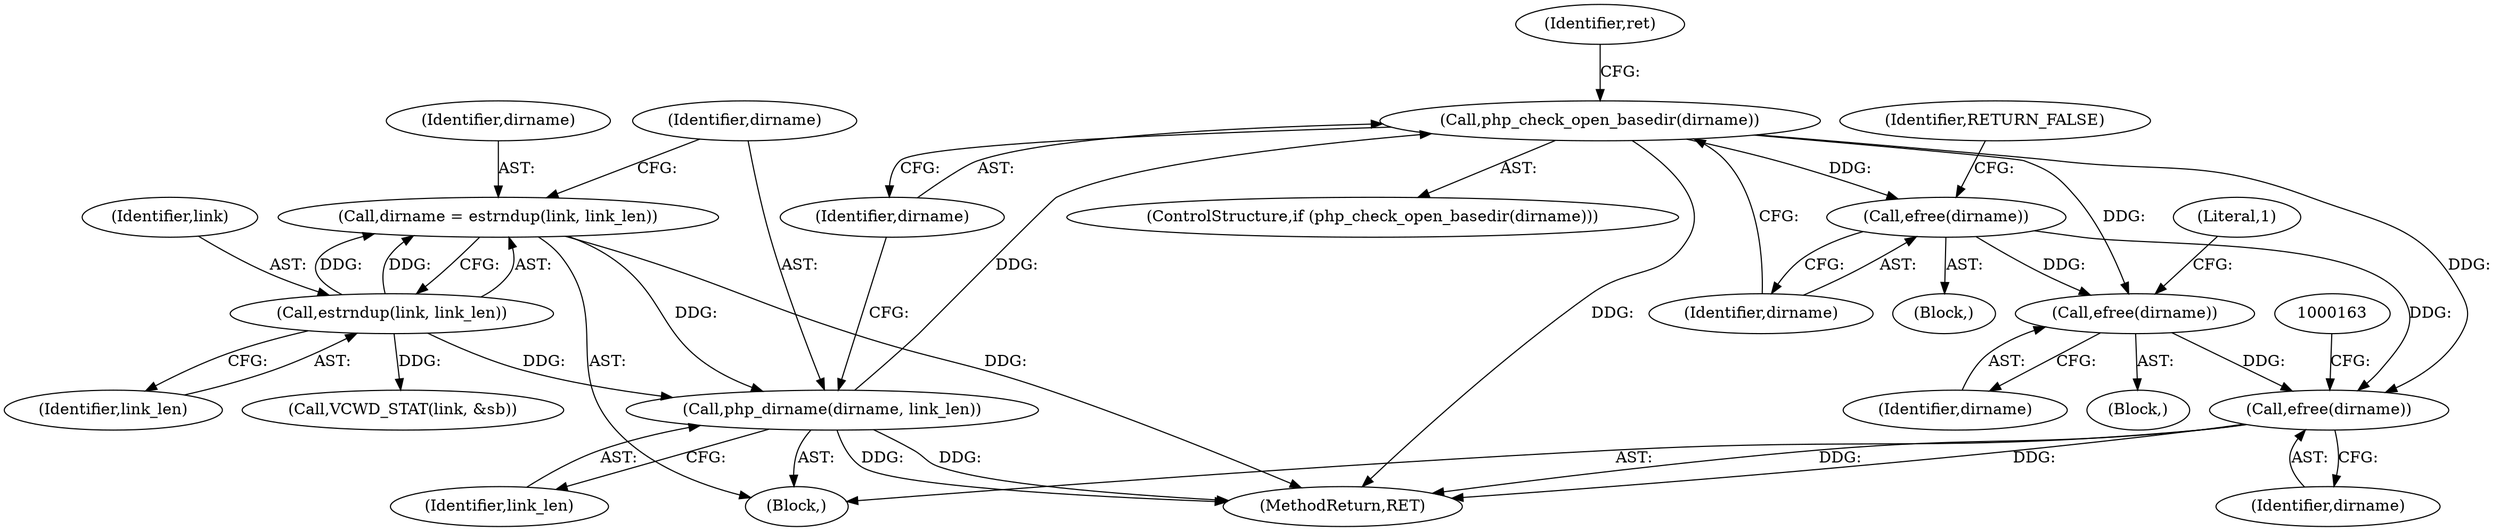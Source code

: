 digraph "0_php-src_f151e048ed27f6f4eef729f3310d053ab5da71d4@API" {
"1000153" [label="(Call,efree(dirname))"];
"1000129" [label="(Call,php_check_open_basedir(dirname))"];
"1000125" [label="(Call,php_dirname(dirname, link_len))"];
"1000120" [label="(Call,dirname = estrndup(link, link_len))"];
"1000122" [label="(Call,estrndup(link, link_len))"];
"1000132" [label="(Call,efree(dirname))"];
"1000159" [label="(Call,efree(dirname))"];
"1000158" [label="(Literal,1)"];
"1000167" [label="(MethodReturn,RET)"];
"1000126" [label="(Identifier,dirname)"];
"1000160" [label="(Identifier,dirname)"];
"1000146" [label="(Block,)"];
"1000122" [label="(Call,estrndup(link, link_len))"];
"1000123" [label="(Identifier,link)"];
"1000130" [label="(Identifier,dirname)"];
"1000102" [label="(Block,)"];
"1000134" [label="(Identifier,RETURN_FALSE)"];
"1000137" [label="(Call,VCWD_STAT(link, &sb))"];
"1000125" [label="(Call,php_dirname(dirname, link_len))"];
"1000121" [label="(Identifier,dirname)"];
"1000133" [label="(Identifier,dirname)"];
"1000120" [label="(Call,dirname = estrndup(link, link_len))"];
"1000153" [label="(Call,efree(dirname))"];
"1000159" [label="(Call,efree(dirname))"];
"1000136" [label="(Identifier,ret)"];
"1000129" [label="(Call,php_check_open_basedir(dirname))"];
"1000127" [label="(Identifier,link_len)"];
"1000132" [label="(Call,efree(dirname))"];
"1000128" [label="(ControlStructure,if (php_check_open_basedir(dirname)))"];
"1000131" [label="(Block,)"];
"1000154" [label="(Identifier,dirname)"];
"1000124" [label="(Identifier,link_len)"];
"1000153" -> "1000146"  [label="AST: "];
"1000153" -> "1000154"  [label="CFG: "];
"1000154" -> "1000153"  [label="AST: "];
"1000158" -> "1000153"  [label="CFG: "];
"1000129" -> "1000153"  [label="DDG: "];
"1000132" -> "1000153"  [label="DDG: "];
"1000153" -> "1000159"  [label="DDG: "];
"1000129" -> "1000128"  [label="AST: "];
"1000129" -> "1000130"  [label="CFG: "];
"1000130" -> "1000129"  [label="AST: "];
"1000133" -> "1000129"  [label="CFG: "];
"1000136" -> "1000129"  [label="CFG: "];
"1000129" -> "1000167"  [label="DDG: "];
"1000125" -> "1000129"  [label="DDG: "];
"1000129" -> "1000132"  [label="DDG: "];
"1000129" -> "1000159"  [label="DDG: "];
"1000125" -> "1000102"  [label="AST: "];
"1000125" -> "1000127"  [label="CFG: "];
"1000126" -> "1000125"  [label="AST: "];
"1000127" -> "1000125"  [label="AST: "];
"1000130" -> "1000125"  [label="CFG: "];
"1000125" -> "1000167"  [label="DDG: "];
"1000125" -> "1000167"  [label="DDG: "];
"1000120" -> "1000125"  [label="DDG: "];
"1000122" -> "1000125"  [label="DDG: "];
"1000120" -> "1000102"  [label="AST: "];
"1000120" -> "1000122"  [label="CFG: "];
"1000121" -> "1000120"  [label="AST: "];
"1000122" -> "1000120"  [label="AST: "];
"1000126" -> "1000120"  [label="CFG: "];
"1000120" -> "1000167"  [label="DDG: "];
"1000122" -> "1000120"  [label="DDG: "];
"1000122" -> "1000120"  [label="DDG: "];
"1000122" -> "1000124"  [label="CFG: "];
"1000123" -> "1000122"  [label="AST: "];
"1000124" -> "1000122"  [label="AST: "];
"1000122" -> "1000137"  [label="DDG: "];
"1000132" -> "1000131"  [label="AST: "];
"1000132" -> "1000133"  [label="CFG: "];
"1000133" -> "1000132"  [label="AST: "];
"1000134" -> "1000132"  [label="CFG: "];
"1000132" -> "1000159"  [label="DDG: "];
"1000159" -> "1000102"  [label="AST: "];
"1000159" -> "1000160"  [label="CFG: "];
"1000160" -> "1000159"  [label="AST: "];
"1000163" -> "1000159"  [label="CFG: "];
"1000159" -> "1000167"  [label="DDG: "];
"1000159" -> "1000167"  [label="DDG: "];
}

